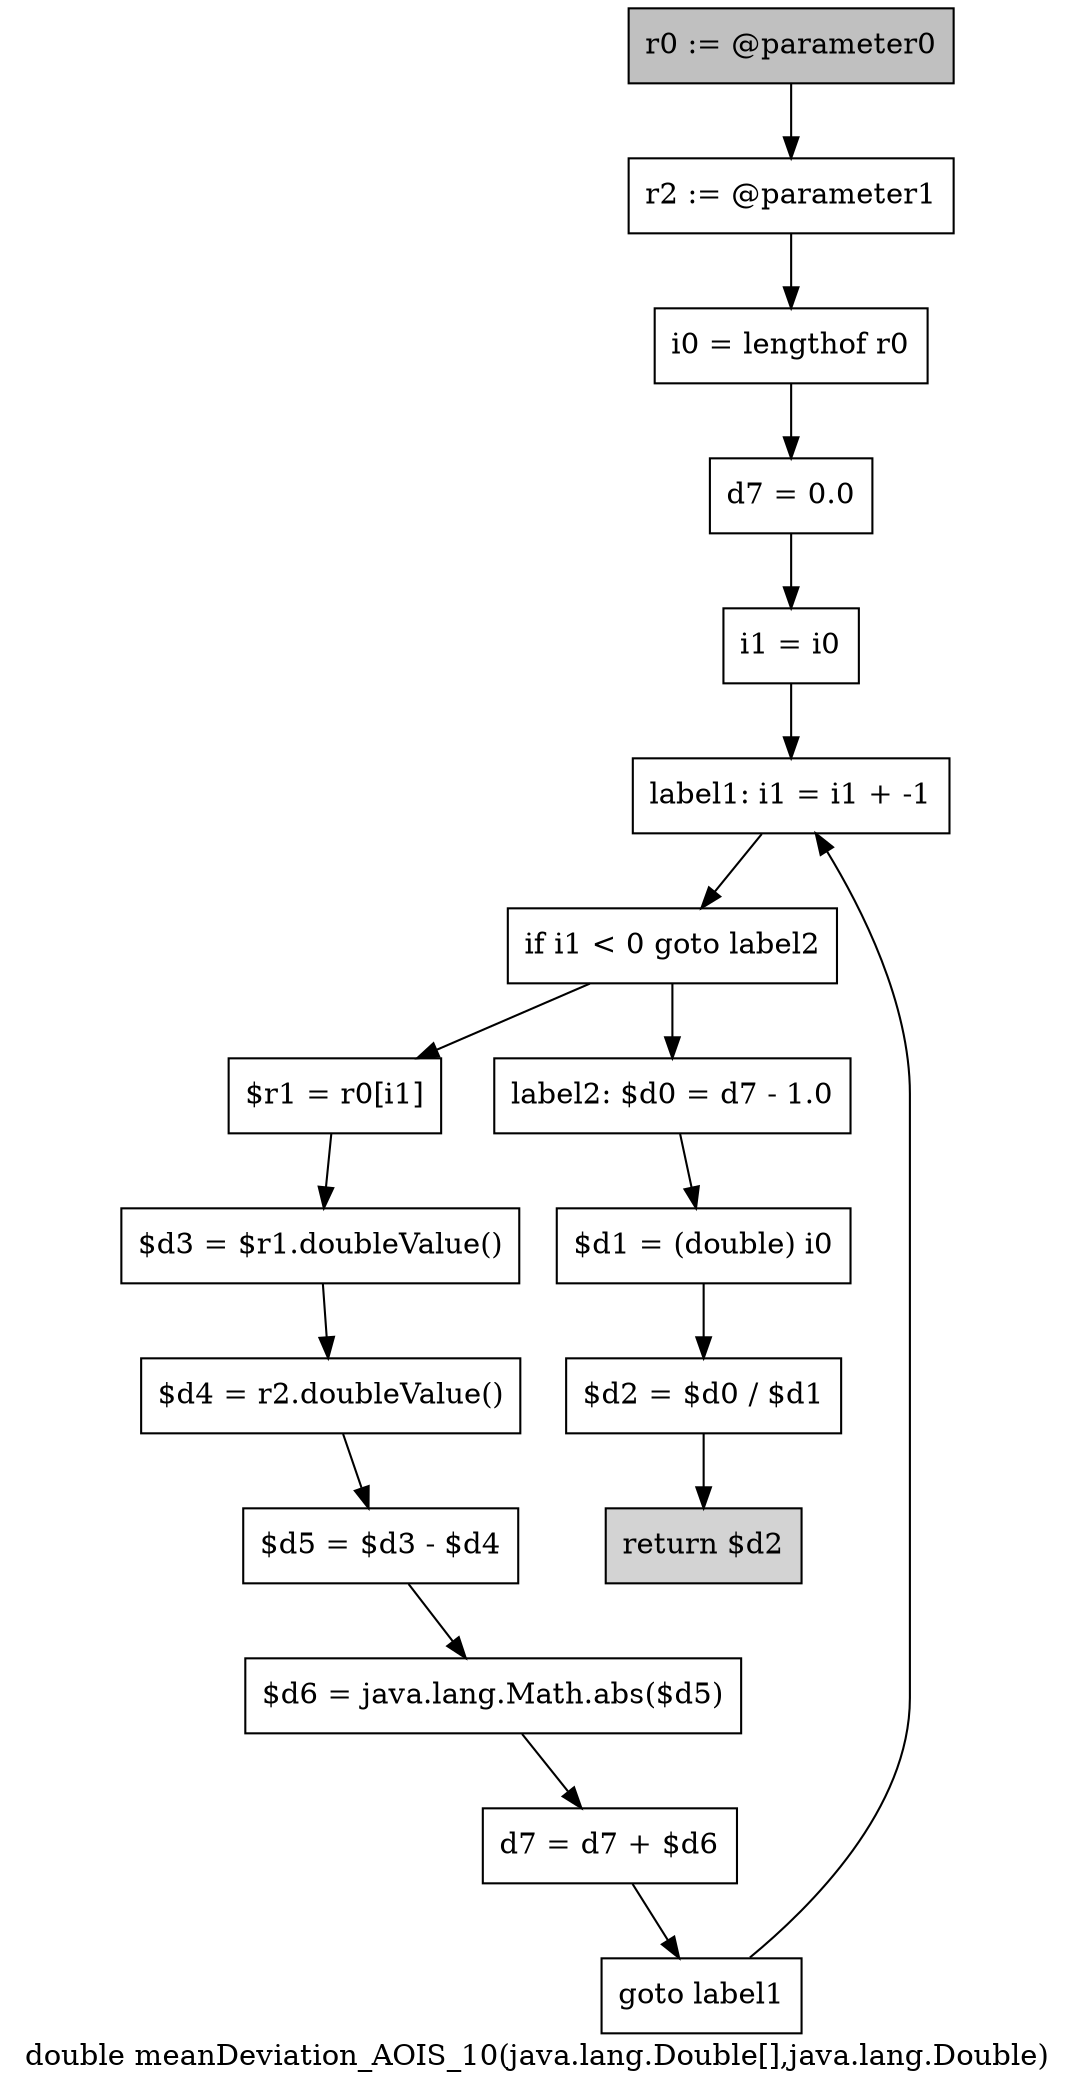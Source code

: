 digraph "double meanDeviation_AOIS_10(java.lang.Double[],java.lang.Double)" {
    label="double meanDeviation_AOIS_10(java.lang.Double[],java.lang.Double)";
    node [shape=box];
    "0" [style=filled,fillcolor=gray,label="r0 := @parameter0",];
    "1" [label="r2 := @parameter1",];
    "0"->"1";
    "2" [label="i0 = lengthof r0",];
    "1"->"2";
    "3" [label="d7 = 0.0",];
    "2"->"3";
    "4" [label="i1 = i0",];
    "3"->"4";
    "5" [label="label1: i1 = i1 + -1",];
    "4"->"5";
    "6" [label="if i1 < 0 goto label2",];
    "5"->"6";
    "7" [label="$r1 = r0[i1]",];
    "6"->"7";
    "14" [label="label2: $d0 = d7 - 1.0",];
    "6"->"14";
    "8" [label="$d3 = $r1.doubleValue()",];
    "7"->"8";
    "9" [label="$d4 = r2.doubleValue()",];
    "8"->"9";
    "10" [label="$d5 = $d3 - $d4",];
    "9"->"10";
    "11" [label="$d6 = java.lang.Math.abs($d5)",];
    "10"->"11";
    "12" [label="d7 = d7 + $d6",];
    "11"->"12";
    "13" [label="goto label1",];
    "12"->"13";
    "13"->"5";
    "15" [label="$d1 = (double) i0",];
    "14"->"15";
    "16" [label="$d2 = $d0 / $d1",];
    "15"->"16";
    "17" [style=filled,fillcolor=lightgray,label="return $d2",];
    "16"->"17";
}
